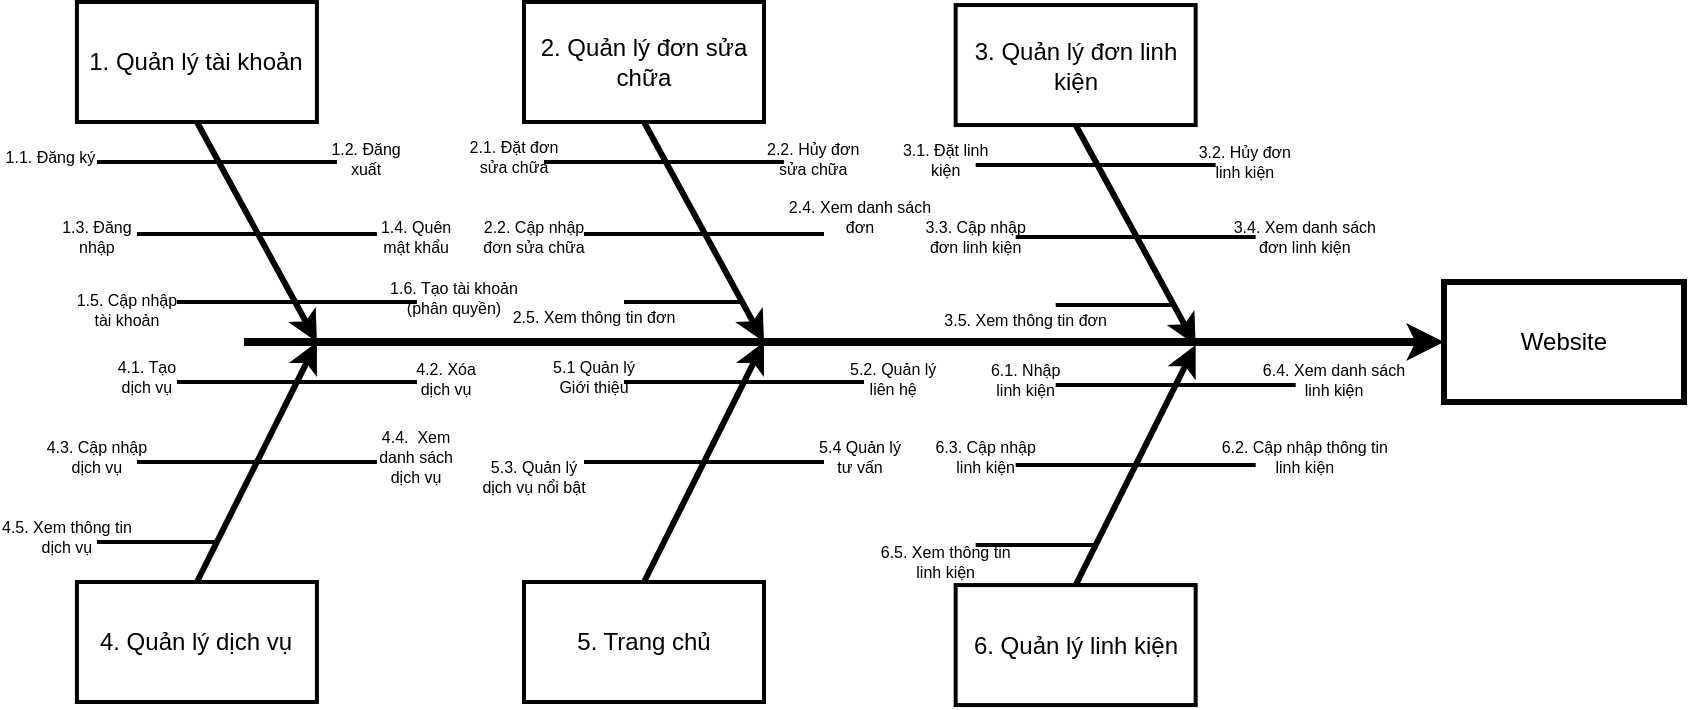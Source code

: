 <mxfile version="24.7.5">
  <diagram name="Page-1" id="4fc8d65c-f3f6-feb3-4d1c-02f59d9f9886">
    <mxGraphModel dx="1400" dy="338" grid="1" gridSize="10" guides="1" tooltips="1" connect="1" arrows="1" fold="1" page="1" pageScale="1" pageWidth="826" pageHeight="1169" background="none" math="0" shadow="0">
      <root>
        <mxCell id="0" />
        <mxCell id="1" parent="0" />
        <mxCell id="2" value="1. Quản lý tài khoản" style="whiteSpace=wrap;strokeWidth=2" parent="1" vertex="1">
          <mxGeometry x="-253.542" y="190" width="120" height="60" as="geometry" />
        </mxCell>
        <mxCell id="5" value="4. Quản lý dịch vụ" style="whiteSpace=wrap;strokeWidth=2" parent="1" vertex="1">
          <mxGeometry x="-253.542" y="480" width="120" height="60" as="geometry" />
        </mxCell>
        <mxCell id="8" value="Website" style="whiteSpace=wrap;strokeWidth=3" parent="1" vertex="1">
          <mxGeometry x="430" y="330" width="120" height="60" as="geometry" />
        </mxCell>
        <mxCell id="9" value="" style="edgeStyle=none;strokeWidth=4" parent="1" target="8" edge="1">
          <mxGeometry width="100" height="100" relative="1" as="geometry">
            <mxPoint x="-170" y="360" as="sourcePoint" />
            <mxPoint x="-50" y="310" as="targetPoint" />
          </mxGeometry>
        </mxCell>
        <mxCell id="12" value="" style="edgeStyle=none;exitX=0.5;exitY=1;strokeWidth=3" parent="1" source="2" edge="1">
          <mxGeometry width="100" height="100" relative="1" as="geometry">
            <mxPoint x="-193.542" y="270" as="sourcePoint" />
            <mxPoint x="-133.542" y="360" as="targetPoint" />
          </mxGeometry>
        </mxCell>
        <mxCell id="15" value="" style="edgeStyle=none;exitX=0.5;exitY=0;strokeWidth=3" parent="1" edge="1">
          <mxGeometry width="100" height="100" relative="1" as="geometry">
            <mxPoint x="-193.542" y="480" as="sourcePoint" />
            <mxPoint x="-133.542" y="360" as="targetPoint" />
          </mxGeometry>
        </mxCell>
        <mxCell id="16" value="" style="edgeStyle=none;endArrow=none;strokeWidth=2" parent="1" edge="1">
          <mxGeometry width="100" height="100" relative="1" as="geometry">
            <mxPoint x="-243.542" y="270" as="sourcePoint" />
            <mxPoint x="-183.542" y="270" as="targetPoint" />
          </mxGeometry>
        </mxCell>
        <mxCell id="17" value="" style="edgeStyle=none;endArrow=none;strokeWidth=2" parent="1" edge="1">
          <mxGeometry width="100" height="100" relative="1" as="geometry">
            <mxPoint x="-223.542" y="306" as="sourcePoint" />
            <mxPoint x="-163.542" y="306" as="targetPoint" />
          </mxGeometry>
        </mxCell>
        <mxCell id="18" value="" style="edgeStyle=none;endArrow=none;strokeWidth=2" parent="1" edge="1">
          <mxGeometry width="100" height="100" relative="1" as="geometry">
            <mxPoint x="-203.542" y="340" as="sourcePoint" />
            <mxPoint x="-143.542" y="340" as="targetPoint" />
          </mxGeometry>
        </mxCell>
        <mxCell id="19" value="" style="edgeStyle=none;endArrow=none;strokeWidth=2" parent="1" edge="1">
          <mxGeometry width="100" height="100" relative="1" as="geometry">
            <mxPoint x="-183.542" y="270" as="sourcePoint" />
            <mxPoint x="-123.542" y="270" as="targetPoint" />
          </mxGeometry>
        </mxCell>
        <mxCell id="20" value="" style="edgeStyle=none;endArrow=none;strokeWidth=2" parent="1" edge="1">
          <mxGeometry width="100" height="100" relative="1" as="geometry">
            <mxPoint x="-163.542" y="306" as="sourcePoint" />
            <mxPoint x="-103.542" y="306" as="targetPoint" />
          </mxGeometry>
        </mxCell>
        <mxCell id="21" value="" style="edgeStyle=none;endArrow=none;strokeWidth=2" parent="1" edge="1">
          <mxGeometry width="100" height="100" relative="1" as="geometry">
            <mxPoint x="-143.542" y="340" as="sourcePoint" />
            <mxPoint x="-83.542" y="340" as="targetPoint" />
          </mxGeometry>
        </mxCell>
        <mxCell id="25" value="" style="edgeStyle=none;endArrow=none;strokeWidth=2" parent="1" edge="1">
          <mxGeometry width="100" height="100" relative="1" as="geometry">
            <mxPoint x="-203.542" y="380" as="sourcePoint" />
            <mxPoint x="-143.542" y="380" as="targetPoint" />
          </mxGeometry>
        </mxCell>
        <mxCell id="26" value="" style="edgeStyle=none;endArrow=none;strokeWidth=2" parent="1" edge="1">
          <mxGeometry width="100" height="100" relative="1" as="geometry">
            <mxPoint x="-223.542" y="420" as="sourcePoint" />
            <mxPoint x="-163.542" y="420" as="targetPoint" />
          </mxGeometry>
        </mxCell>
        <mxCell id="27" value="" style="edgeStyle=none;endArrow=none;strokeWidth=2" parent="1" source="120" edge="1">
          <mxGeometry width="100" height="100" relative="1" as="geometry">
            <mxPoint x="-243.542" y="460" as="sourcePoint" />
            <mxPoint x="-183.542" y="460" as="targetPoint" />
          </mxGeometry>
        </mxCell>
        <mxCell id="35" value="" style="edgeStyle=none;endArrow=none;strokeWidth=2" parent="1" edge="1">
          <mxGeometry width="100" height="100" relative="1" as="geometry">
            <mxPoint x="-143.542" y="380" as="sourcePoint" />
            <mxPoint x="-83.542" y="380" as="targetPoint" />
          </mxGeometry>
        </mxCell>
        <mxCell id="36" value="" style="edgeStyle=none;endArrow=none;strokeWidth=2" parent="1" edge="1">
          <mxGeometry width="100" height="100" relative="1" as="geometry">
            <mxPoint x="-163.542" y="420" as="sourcePoint" />
            <mxPoint x="-103.542" y="420" as="targetPoint" />
          </mxGeometry>
        </mxCell>
        <mxCell id="114" value="1.1. Đăng ký" style="text;spacingTop=-5;fontSize=8;align=center;verticalAlign=middle;points=[]" parent="1" vertex="1">
          <mxGeometry x="-290" y="260" width="46.46" height="20" as="geometry" />
        </mxCell>
        <mxCell id="116" value="1.3. Đăng&#xa;nhập" style="text;spacingTop=-5;fontSize=8;align=center;verticalAlign=middle;points=[]" parent="1" vertex="1">
          <mxGeometry x="-258.542" y="300.0" width="30" height="20.0" as="geometry" />
        </mxCell>
        <mxCell id="117" value="1.5. Cập nhập&#xa;tài khoản" style="text;spacingTop=-5;fontSize=8;align=center;verticalAlign=middle;points=[]" parent="1" vertex="1">
          <mxGeometry x="-243.542" y="336.53" width="30" height="20.0" as="geometry" />
        </mxCell>
        <mxCell id="118" value="4.1. Tạo &#xa;dịch vụ" style="text;spacingTop=-5;fontSize=8;align=center;verticalAlign=middle;points=[]" parent="1" vertex="1">
          <mxGeometry x="-233.542" y="370.0" width="30" height="20.0" as="geometry" />
        </mxCell>
        <mxCell id="119" value="4.3. Cập nhập&#xa;dịch vụ" style="text;spacingTop=-5;fontSize=8;align=center;verticalAlign=middle;points=[]" parent="1" vertex="1">
          <mxGeometry x="-258.542" y="410.0" width="30" height="20.0" as="geometry" />
        </mxCell>
        <mxCell id="137" value="1.2. Đăng &#xa;xuất" style="text;spacingTop=-5;fontSize=8;align=center;verticalAlign=middle;points=[]" parent="1" vertex="1">
          <mxGeometry x="-123.958" y="260.972" width="30" height="20.0" as="geometry" />
        </mxCell>
        <mxCell id="138" value="1.4. Quên &#xa;mật khẩu" style="text;spacingTop=-5;fontSize=8;align=center;verticalAlign=middle;points=[]" parent="1" vertex="1">
          <mxGeometry x="-98.958" y="300.002" width="30" height="20.0" as="geometry" />
        </mxCell>
        <mxCell id="139" value="1.6. Tạo tài khoản&#xa;(phân quyền)" style="text;spacingTop=-5;fontSize=8;align=center;verticalAlign=middle;points=[]" parent="1" vertex="1">
          <mxGeometry x="-79.998" y="330.412" width="30" height="20.0" as="geometry" />
        </mxCell>
        <mxCell id="140" value="4.2. Xóa &#xa;dịch vụ" style="text;spacingTop=-5;fontSize=8;align=center;verticalAlign=middle;points=[]" parent="1" vertex="1">
          <mxGeometry x="-83.958" y="370.972" width="30" height="20.0" as="geometry" />
        </mxCell>
        <mxCell id="141" value="4.4.  Xem &#xa;danh sách&#xa;dịch vụ" style="text;spacingTop=-5;fontSize=8;align=center;verticalAlign=middle;points=[]" parent="1" vertex="1">
          <mxGeometry x="-98.958" y="410.002" width="30" height="20.0" as="geometry" />
        </mxCell>
        <mxCell id="143" value="2. Quản lý đơn sửa chữa" style="whiteSpace=wrap;strokeWidth=2" parent="1" vertex="1">
          <mxGeometry x="-30" y="190.0" width="120" height="60" as="geometry" />
        </mxCell>
        <mxCell id="144" value="5. Trang chủ" style="whiteSpace=wrap;strokeWidth=2" parent="1" vertex="1">
          <mxGeometry x="-30" y="480.0" width="120" height="60" as="geometry" />
        </mxCell>
        <mxCell id="145" value="" style="edgeStyle=none;exitX=0.5;exitY=1;strokeWidth=3" parent="1" source="143" edge="1">
          <mxGeometry width="100" height="100" relative="1" as="geometry">
            <mxPoint x="30" y="270.0" as="sourcePoint" />
            <mxPoint x="90" y="360.0" as="targetPoint" />
          </mxGeometry>
        </mxCell>
        <mxCell id="146" value="" style="edgeStyle=none;exitX=0.5;exitY=0;strokeWidth=3" parent="1" edge="1">
          <mxGeometry width="100" height="100" relative="1" as="geometry">
            <mxPoint x="30.0" y="480.0" as="sourcePoint" />
            <mxPoint x="90" y="360.0" as="targetPoint" />
          </mxGeometry>
        </mxCell>
        <mxCell id="147" value="" style="edgeStyle=none;endArrow=none;strokeWidth=2" parent="1" edge="1">
          <mxGeometry width="100" height="100" relative="1" as="geometry">
            <mxPoint x="-20.0" y="270.0" as="sourcePoint" />
            <mxPoint x="40" y="270.0" as="targetPoint" />
          </mxGeometry>
        </mxCell>
        <mxCell id="148" value="" style="edgeStyle=none;endArrow=none;strokeWidth=2" parent="1" edge="1">
          <mxGeometry width="100" height="100" relative="1" as="geometry">
            <mxPoint y="306.0" as="sourcePoint" />
            <mxPoint x="60.0" y="306.0" as="targetPoint" />
          </mxGeometry>
        </mxCell>
        <mxCell id="149" value="" style="edgeStyle=none;endArrow=none;strokeWidth=2" parent="1" edge="1">
          <mxGeometry width="100" height="100" relative="1" as="geometry">
            <mxPoint x="20" y="340.0" as="sourcePoint" />
            <mxPoint x="80.0" y="340.0" as="targetPoint" />
          </mxGeometry>
        </mxCell>
        <mxCell id="150" value="" style="edgeStyle=none;endArrow=none;strokeWidth=2" parent="1" edge="1">
          <mxGeometry width="100" height="100" relative="1" as="geometry">
            <mxPoint x="40" y="270.0" as="sourcePoint" />
            <mxPoint x="100" y="270.0" as="targetPoint" />
          </mxGeometry>
        </mxCell>
        <mxCell id="151" value="" style="edgeStyle=none;endArrow=none;strokeWidth=2" parent="1" edge="1">
          <mxGeometry width="100" height="100" relative="1" as="geometry">
            <mxPoint x="60.0" y="306.0" as="sourcePoint" />
            <mxPoint x="120" y="306.0" as="targetPoint" />
          </mxGeometry>
        </mxCell>
        <mxCell id="153" value="" style="edgeStyle=none;endArrow=none;strokeWidth=2" parent="1" edge="1">
          <mxGeometry width="100" height="100" relative="1" as="geometry">
            <mxPoint x="20" y="380.0" as="sourcePoint" />
            <mxPoint x="80.0" y="380.0" as="targetPoint" />
          </mxGeometry>
        </mxCell>
        <mxCell id="154" value="" style="edgeStyle=none;endArrow=none;strokeWidth=2" parent="1" edge="1">
          <mxGeometry width="100" height="100" relative="1" as="geometry">
            <mxPoint y="420.0" as="sourcePoint" />
            <mxPoint x="60.0" y="420.0" as="targetPoint" />
          </mxGeometry>
        </mxCell>
        <mxCell id="156" value="" style="edgeStyle=none;endArrow=none;strokeWidth=2" parent="1" edge="1">
          <mxGeometry width="100" height="100" relative="1" as="geometry">
            <mxPoint x="80.0" y="380.0" as="sourcePoint" />
            <mxPoint x="140" y="380.0" as="targetPoint" />
          </mxGeometry>
        </mxCell>
        <mxCell id="157" value="" style="edgeStyle=none;endArrow=none;strokeWidth=2" parent="1" edge="1">
          <mxGeometry width="100" height="100" relative="1" as="geometry">
            <mxPoint x="60.0" y="420.0" as="sourcePoint" />
            <mxPoint x="120" y="420.0" as="targetPoint" />
          </mxGeometry>
        </mxCell>
        <mxCell id="176" value="2.1. Đặt đơn&#xa;sửa chữa" style="text;spacingTop=-5;fontSize=8;align=center;verticalAlign=middle;points=[]" parent="1" vertex="1">
          <mxGeometry x="-50.0" y="260" width="30" height="20.0" as="geometry" />
        </mxCell>
        <mxCell id="177" value="2.2. Cập nhập&#xa;đơn sửa chữa" style="text;spacingTop=-5;fontSize=8;align=center;verticalAlign=middle;points=[]" parent="1" vertex="1">
          <mxGeometry x="-40" y="300.0" width="30" height="20.0" as="geometry" />
        </mxCell>
        <mxCell id="178" value="2.5. Xem thông tin đơn" style="text;spacingTop=-5;fontSize=8;align=center;verticalAlign=middle;points=[]" parent="1" vertex="1">
          <mxGeometry x="-10" y="340.0" width="30" height="20.0" as="geometry" />
        </mxCell>
        <mxCell id="179" value="5.1 Quản lý&#xa;Giới thiệu" style="text;spacingTop=-5;fontSize=8;align=center;verticalAlign=middle;points=[]" parent="1" vertex="1">
          <mxGeometry x="-10" y="370.0" width="30" height="20.0" as="geometry" />
        </mxCell>
        <mxCell id="180" value="5.3. Quản lý&#xa;dịch vụ nổi bật" style="text;spacingTop=-5;fontSize=8;align=center;verticalAlign=middle;points=[]" parent="1" vertex="1">
          <mxGeometry x="-40.0" y="420.0" width="30" height="20.0" as="geometry" />
        </mxCell>
        <mxCell id="198" value="2.2. Hủy đơn&#xa;sửa chữa" style="text;spacingTop=-5;fontSize=8;align=center;verticalAlign=middle;points=[]" parent="1" vertex="1">
          <mxGeometry x="99.583" y="260.972" width="30" height="20.0" as="geometry" />
        </mxCell>
        <mxCell id="199" value="2.4. Xem danh sách&#xa;đơn" style="text;spacingTop=-5;fontSize=8;align=center;verticalAlign=middle;points=[]" parent="1" vertex="1">
          <mxGeometry x="123.003" y="290.002" width="30" height="20.0" as="geometry" />
        </mxCell>
        <mxCell id="201" value="5.2. Quản lý&#xa;liên hệ" style="text;spacingTop=-5;fontSize=8;align=center;verticalAlign=middle;points=[]" parent="1" vertex="1">
          <mxGeometry x="139.583" y="370.972" width="30" height="20.0" as="geometry" />
        </mxCell>
        <mxCell id="202" value="5.4 Quản lý&#xa;tư vấn" style="text;spacingTop=-5;fontSize=8;align=center;verticalAlign=middle;points=[]" parent="1" vertex="1">
          <mxGeometry x="123.003" y="410.002" width="30" height="20.0" as="geometry" />
        </mxCell>
        <mxCell id="204" value="3. Quản lý đơn linh kiện" style="whiteSpace=wrap;strokeWidth=2" parent="1" vertex="1">
          <mxGeometry x="185.833" y="191.528" width="120" height="60" as="geometry" />
        </mxCell>
        <mxCell id="205" value="6. Quản lý linh kiện" style="whiteSpace=wrap;strokeWidth=2" parent="1" vertex="1">
          <mxGeometry x="185.833" y="481.528" width="120" height="60" as="geometry" />
        </mxCell>
        <mxCell id="206" value="" style="edgeStyle=none;exitX=0.5;exitY=1;strokeWidth=3" parent="1" source="204" edge="1">
          <mxGeometry width="100" height="100" relative="1" as="geometry">
            <mxPoint x="245.833" y="271.528" as="sourcePoint" />
            <mxPoint x="305.833" y="361.528" as="targetPoint" />
          </mxGeometry>
        </mxCell>
        <mxCell id="207" value="" style="edgeStyle=none;exitX=0.5;exitY=0;strokeWidth=3" parent="1" edge="1">
          <mxGeometry width="100" height="100" relative="1" as="geometry">
            <mxPoint x="245.833" y="481.528" as="sourcePoint" />
            <mxPoint x="305.833" y="361.528" as="targetPoint" />
          </mxGeometry>
        </mxCell>
        <mxCell id="208" value="" style="edgeStyle=none;endArrow=none;strokeWidth=2" parent="1" edge="1">
          <mxGeometry width="100" height="100" relative="1" as="geometry">
            <mxPoint x="195.833" y="271.528" as="sourcePoint" />
            <mxPoint x="255.833" y="271.528" as="targetPoint" />
          </mxGeometry>
        </mxCell>
        <mxCell id="209" value="" style="edgeStyle=none;endArrow=none;strokeWidth=2" parent="1" edge="1">
          <mxGeometry width="100" height="100" relative="1" as="geometry">
            <mxPoint x="215.833" y="307.528" as="sourcePoint" />
            <mxPoint x="275.833" y="307.528" as="targetPoint" />
          </mxGeometry>
        </mxCell>
        <mxCell id="210" value="" style="edgeStyle=none;endArrow=none;strokeWidth=2" parent="1" edge="1">
          <mxGeometry width="100" height="100" relative="1" as="geometry">
            <mxPoint x="235.833" y="341.528" as="sourcePoint" />
            <mxPoint x="295.833" y="341.528" as="targetPoint" />
          </mxGeometry>
        </mxCell>
        <mxCell id="211" value="" style="edgeStyle=none;endArrow=none;strokeWidth=2" parent="1" edge="1">
          <mxGeometry width="100" height="100" relative="1" as="geometry">
            <mxPoint x="255.833" y="271.528" as="sourcePoint" />
            <mxPoint x="315.833" y="271.528" as="targetPoint" />
          </mxGeometry>
        </mxCell>
        <mxCell id="212" value="" style="edgeStyle=none;endArrow=none;strokeWidth=2" parent="1" edge="1">
          <mxGeometry width="100" height="100" relative="1" as="geometry">
            <mxPoint x="275.833" y="307.528" as="sourcePoint" />
            <mxPoint x="335.833" y="307.528" as="targetPoint" />
          </mxGeometry>
        </mxCell>
        <mxCell id="214" value="" style="edgeStyle=none;endArrow=none;strokeWidth=2" parent="1" edge="1">
          <mxGeometry width="100" height="100" relative="1" as="geometry">
            <mxPoint x="235.833" y="381.528" as="sourcePoint" />
            <mxPoint x="295.833" y="381.528" as="targetPoint" />
          </mxGeometry>
        </mxCell>
        <mxCell id="215" value="" style="edgeStyle=none;endArrow=none;strokeWidth=2" parent="1" edge="1">
          <mxGeometry width="100" height="100" relative="1" as="geometry">
            <mxPoint x="215.833" y="421.528" as="sourcePoint" />
            <mxPoint x="275.833" y="421.528" as="targetPoint" />
          </mxGeometry>
        </mxCell>
        <mxCell id="216" value="" style="edgeStyle=none;endArrow=none;strokeWidth=2" parent="1" edge="1">
          <mxGeometry width="100" height="100" relative="1" as="geometry">
            <mxPoint x="195.833" y="461.528" as="sourcePoint" />
            <mxPoint x="255.833" y="461.528" as="targetPoint" />
          </mxGeometry>
        </mxCell>
        <mxCell id="217" value="" style="edgeStyle=none;endArrow=none;strokeWidth=2" parent="1" edge="1">
          <mxGeometry width="100" height="100" relative="1" as="geometry">
            <mxPoint x="295.833" y="381.528" as="sourcePoint" />
            <mxPoint x="355.833" y="381.528" as="targetPoint" />
          </mxGeometry>
        </mxCell>
        <mxCell id="218" value="" style="edgeStyle=none;endArrow=none;strokeWidth=2" parent="1" edge="1">
          <mxGeometry width="100" height="100" relative="1" as="geometry">
            <mxPoint x="275.833" y="421.528" as="sourcePoint" />
            <mxPoint x="335.833" y="421.528" as="targetPoint" />
          </mxGeometry>
        </mxCell>
        <mxCell id="237" value="3.1. Đặt linh &#xa;kiện" style="text;spacingTop=-5;fontSize=8;align=center;verticalAlign=middle;points=[]" parent="1" vertex="1">
          <mxGeometry x="165.833" y="261.528" width="30" height="20.0" as="geometry" />
        </mxCell>
        <mxCell id="238" value="3.3. Cập nhập&#xa;đơn linh kiện" style="text;spacingTop=-5;fontSize=8;align=center;verticalAlign=middle;points=[]" parent="1" vertex="1">
          <mxGeometry x="180.833" y="299.998" width="30" height="20.0" as="geometry" />
        </mxCell>
        <mxCell id="239" value="3.5. Xem thông tin đơn" style="text;spacingTop=-5;fontSize=8;align=center;verticalAlign=middle;points=[]" parent="1" vertex="1">
          <mxGeometry x="205.833" y="341.528" width="30" height="20.0" as="geometry" />
        </mxCell>
        <mxCell id="240" value="6.1. Nhập &#xa;linh kiện" style="text;spacingTop=-5;fontSize=8;align=center;verticalAlign=middle;points=[]" parent="1" vertex="1">
          <mxGeometry x="205.833" y="371.528" width="30" height="20.0" as="geometry" />
        </mxCell>
        <mxCell id="241" value="6.3. Cập nhập &#xa;linh kiện" style="text;spacingTop=-5;fontSize=8;align=center;verticalAlign=middle;points=[]" parent="1" vertex="1">
          <mxGeometry x="185.833" y="409.998" width="30" height="20.0" as="geometry" />
        </mxCell>
        <mxCell id="242" value="6.5. Xem thông tin&#xa;linh kiện" style="text;spacingTop=-5;fontSize=8;align=center;verticalAlign=middle;points=[]" parent="1" vertex="1">
          <mxGeometry x="165.833" y="462.498" width="30" height="20.0" as="geometry" />
        </mxCell>
        <mxCell id="259" value="3.2. Hủy đơn&#xa;linh kiện" style="text;spacingTop=-5;fontSize=8;align=center;verticalAlign=middle;points=[]" parent="1" vertex="1">
          <mxGeometry x="315.417" y="262.5" width="30" height="20.0" as="geometry" />
        </mxCell>
        <mxCell id="260" value="3.4. Xem danh sách &#xa;đơn linh kiện" style="text;spacingTop=-5;fontSize=8;align=center;verticalAlign=middle;points=[]" parent="1" vertex="1">
          <mxGeometry x="345.417" y="300.0" width="30" height="20.0" as="geometry" />
        </mxCell>
        <mxCell id="262" value="6.2. Cập nhập thông tin&#xa;linh kiện" style="text;spacingTop=-5;fontSize=8;align=center;verticalAlign=middle;points=[]" parent="1" vertex="1">
          <mxGeometry x="345.417" y="410" width="30" height="20.0" as="geometry" />
        </mxCell>
        <mxCell id="263" value="6.4. Xem danh sách&#xa;linh kiện" style="text;spacingTop=-5;fontSize=8;align=center;verticalAlign=middle;points=[]" parent="1" vertex="1">
          <mxGeometry x="359.997" y="371.53" width="30" height="20.0" as="geometry" />
        </mxCell>
        <mxCell id="8FAl02atEu94Na8h5oLG-268" value="" style="edgeStyle=none;endArrow=none;strokeWidth=2" parent="1" target="120" edge="1">
          <mxGeometry width="100" height="100" relative="1" as="geometry">
            <mxPoint x="-243.542" y="460" as="sourcePoint" />
            <mxPoint x="-183.542" y="460" as="targetPoint" />
          </mxGeometry>
        </mxCell>
        <mxCell id="120" value="4.5. Xem thông tin &#xa;dịch vụ" style="text;spacingTop=-5;fontSize=8;align=center;verticalAlign=middle;points=[]" parent="1" vertex="1">
          <mxGeometry x="-273.542" y="450.0" width="30" height="20.0" as="geometry" />
        </mxCell>
      </root>
    </mxGraphModel>
  </diagram>
</mxfile>
